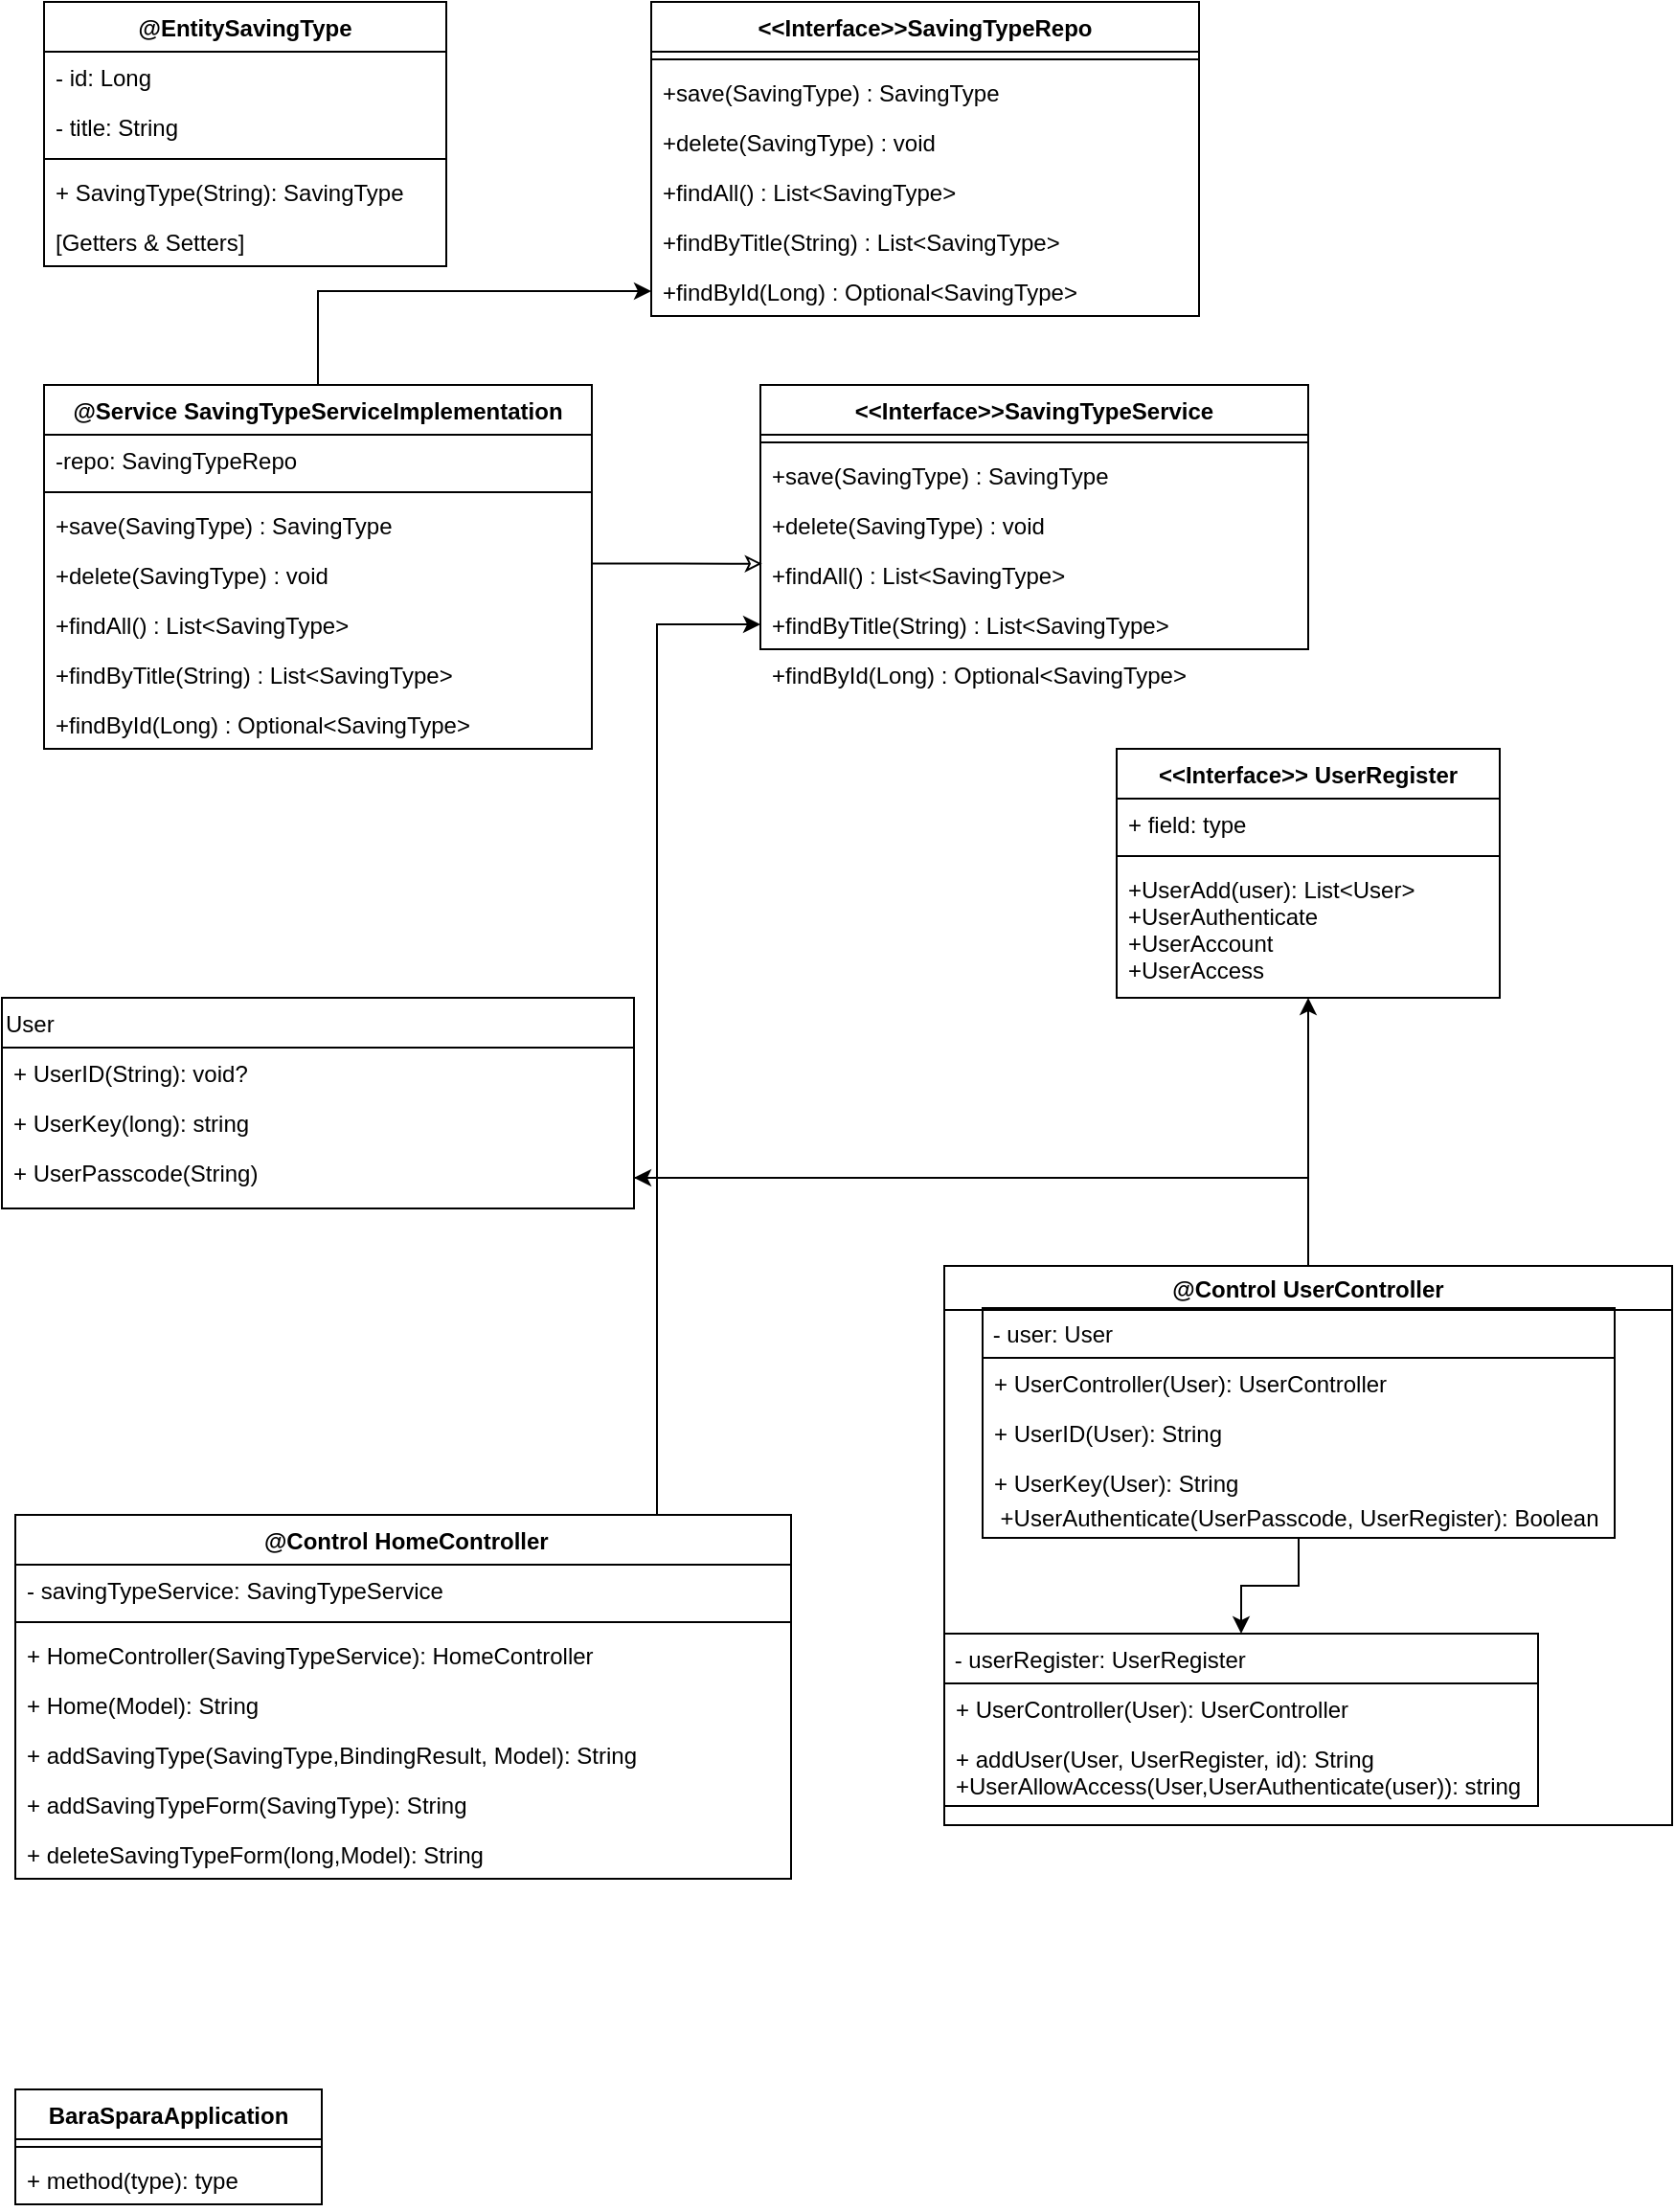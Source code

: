 <mxfile version="13.8.2" type="onedrive"><diagram id="UPOV53XJPt46uaujTBaV" name="Page-1"><mxGraphModel dx="1718" dy="936" grid="1" gridSize="10" guides="1" tooltips="1" connect="1" arrows="1" fold="1" page="1" pageScale="1" pageWidth="827" pageHeight="1169" math="0" shadow="0"><root><mxCell id="0"/><mxCell id="1" parent="0"/><mxCell id="iRIm101KUKBQ2ktEbunz-2" style="edgeStyle=orthogonalEdgeStyle;rounded=0;orthogonalLoop=1;jettySize=auto;html=1;entryX=0;entryY=0.5;entryDx=0;entryDy=0;" edge="1" parent="1" source="X53S201gnLeGKAmgcMss-23" target="2w_KGNxN2NJNlrG-rZb2-15"><mxGeometry relative="1" as="geometry"><Array as="points"><mxPoint x="360" y="335"/></Array></mxGeometry></mxCell><mxCell id="X53S201gnLeGKAmgcMss-23" value=" @Control HomeController" style="swimlane;fontStyle=1;align=center;verticalAlign=top;childLayout=stackLayout;horizontal=1;startSize=26;horizontalStack=0;resizeParent=1;resizeParentMax=0;resizeLast=0;collapsible=1;marginBottom=0;" parent="1" vertex="1"><mxGeometry x="25" y="800" width="405" height="190" as="geometry"/></mxCell><mxCell id="X53S201gnLeGKAmgcMss-24" value="- savingTypeService: SavingTypeService" style="text;strokeColor=none;fillColor=none;align=left;verticalAlign=top;spacingLeft=4;spacingRight=4;overflow=hidden;rotatable=0;points=[[0,0.5],[1,0.5]];portConstraint=eastwest;" parent="X53S201gnLeGKAmgcMss-23" vertex="1"><mxGeometry y="26" width="405" height="26" as="geometry"/></mxCell><mxCell id="X53S201gnLeGKAmgcMss-25" value="" style="line;strokeWidth=1;fillColor=none;align=left;verticalAlign=middle;spacingTop=-1;spacingLeft=3;spacingRight=3;rotatable=0;labelPosition=right;points=[];portConstraint=eastwest;" parent="X53S201gnLeGKAmgcMss-23" vertex="1"><mxGeometry y="52" width="405" height="8" as="geometry"/></mxCell><mxCell id="X53S201gnLeGKAmgcMss-26" value="+ HomeController(SavingTypeService): HomeController" style="text;strokeColor=none;fillColor=none;align=left;verticalAlign=top;spacingLeft=4;spacingRight=4;overflow=hidden;rotatable=0;points=[[0,0.5],[1,0.5]];portConstraint=eastwest;" parent="X53S201gnLeGKAmgcMss-23" vertex="1"><mxGeometry y="60" width="405" height="26" as="geometry"/></mxCell><mxCell id="2w_KGNxN2NJNlrG-rZb2-46" value="+ Home(Model): String" style="text;strokeColor=none;fillColor=none;align=left;verticalAlign=top;spacingLeft=4;spacingRight=4;overflow=hidden;rotatable=0;points=[[0,0.5],[1,0.5]];portConstraint=eastwest;" parent="X53S201gnLeGKAmgcMss-23" vertex="1"><mxGeometry y="86" width="405" height="26" as="geometry"/></mxCell><mxCell id="2w_KGNxN2NJNlrG-rZb2-47" value="+ addSavingType(SavingType,BindingResult, Model): String" style="text;strokeColor=none;fillColor=none;align=left;verticalAlign=top;spacingLeft=4;spacingRight=4;overflow=hidden;rotatable=0;points=[[0,0.5],[1,0.5]];portConstraint=eastwest;" parent="X53S201gnLeGKAmgcMss-23" vertex="1"><mxGeometry y="112" width="405" height="26" as="geometry"/></mxCell><mxCell id="2w_KGNxN2NJNlrG-rZb2-48" value="+ addSavingTypeForm(SavingType): String" style="text;strokeColor=none;fillColor=none;align=left;verticalAlign=top;spacingLeft=4;spacingRight=4;overflow=hidden;rotatable=0;points=[[0,0.5],[1,0.5]];portConstraint=eastwest;" parent="X53S201gnLeGKAmgcMss-23" vertex="1"><mxGeometry y="138" width="405" height="26" as="geometry"/></mxCell><mxCell id="2w_KGNxN2NJNlrG-rZb2-49" value="+ deleteSavingTypeForm(long,Model): String" style="text;strokeColor=none;fillColor=none;align=left;verticalAlign=top;spacingLeft=4;spacingRight=4;overflow=hidden;rotatable=0;points=[[0,0.5],[1,0.5]];portConstraint=eastwest;" parent="X53S201gnLeGKAmgcMss-23" vertex="1"><mxGeometry y="164" width="405" height="26" as="geometry"/></mxCell><mxCell id="X53S201gnLeGKAmgcMss-1" value="&lt;&lt;Interface&gt;&gt;SavingTypeRepo" style="swimlane;fontStyle=1;align=center;verticalAlign=top;childLayout=stackLayout;horizontal=1;startSize=26;horizontalStack=0;resizeParent=1;resizeParentMax=0;resizeLast=0;collapsible=1;marginBottom=0;" parent="1" vertex="1"><mxGeometry x="357" y="10" width="286" height="164" as="geometry"/></mxCell><mxCell id="X53S201gnLeGKAmgcMss-3" value="" style="line;strokeWidth=1;fillColor=none;align=left;verticalAlign=middle;spacingTop=-1;spacingLeft=3;spacingRight=3;rotatable=0;labelPosition=right;points=[];portConstraint=eastwest;" parent="X53S201gnLeGKAmgcMss-1" vertex="1"><mxGeometry y="26" width="286" height="8" as="geometry"/></mxCell><mxCell id="X53S201gnLeGKAmgcMss-4" value="+save(SavingType) : SavingType" style="text;strokeColor=none;fillColor=none;align=left;verticalAlign=top;spacingLeft=4;spacingRight=4;overflow=hidden;rotatable=0;points=[[0,0.5],[1,0.5]];portConstraint=eastwest;" parent="X53S201gnLeGKAmgcMss-1" vertex="1"><mxGeometry y="34" width="286" height="26" as="geometry"/></mxCell><mxCell id="2w_KGNxN2NJNlrG-rZb2-6" value="+delete(SavingType) : void" style="text;strokeColor=none;fillColor=none;align=left;verticalAlign=top;spacingLeft=4;spacingRight=4;overflow=hidden;rotatable=0;points=[[0,0.5],[1,0.5]];portConstraint=eastwest;" parent="X53S201gnLeGKAmgcMss-1" vertex="1"><mxGeometry y="60" width="286" height="26" as="geometry"/></mxCell><mxCell id="2w_KGNxN2NJNlrG-rZb2-7" value="+findAll() : List&lt;SavingType&gt;" style="text;strokeColor=none;fillColor=none;align=left;verticalAlign=top;spacingLeft=4;spacingRight=4;overflow=hidden;rotatable=0;points=[[0,0.5],[1,0.5]];portConstraint=eastwest;" parent="X53S201gnLeGKAmgcMss-1" vertex="1"><mxGeometry y="86" width="286" height="26" as="geometry"/></mxCell><mxCell id="2w_KGNxN2NJNlrG-rZb2-8" value="+findByTitle(String) : List&lt;SavingType&gt;" style="text;strokeColor=none;fillColor=none;align=left;verticalAlign=top;spacingLeft=4;spacingRight=4;overflow=hidden;rotatable=0;points=[[0,0.5],[1,0.5]];portConstraint=eastwest;" parent="X53S201gnLeGKAmgcMss-1" vertex="1"><mxGeometry y="112" width="286" height="26" as="geometry"/></mxCell><mxCell id="2w_KGNxN2NJNlrG-rZb2-9" value="+findById(Long) : Optional&lt;SavingType&gt;" style="text;strokeColor=none;fillColor=none;align=left;verticalAlign=top;spacingLeft=4;spacingRight=4;overflow=hidden;rotatable=0;points=[[0,0.5],[1,0.5]];portConstraint=eastwest;" parent="X53S201gnLeGKAmgcMss-1" vertex="1"><mxGeometry y="138" width="286" height="26" as="geometry"/></mxCell><mxCell id="2w_KGNxN2NJNlrG-rZb2-41" style="edgeStyle=orthogonalEdgeStyle;rounded=0;orthogonalLoop=1;jettySize=auto;html=1;entryX=0.003;entryY=0.282;entryDx=0;entryDy=0;entryPerimeter=0;endArrow=classic;endFill=0;" parent="1" source="2w_KGNxN2NJNlrG-rZb2-20" target="2w_KGNxN2NJNlrG-rZb2-14" edge="1"><mxGeometry relative="1" as="geometry"><Array as="points"><mxPoint x="370" y="303"/></Array></mxGeometry></mxCell><mxCell id="2w_KGNxN2NJNlrG-rZb2-42" style="edgeStyle=orthogonalEdgeStyle;rounded=0;orthogonalLoop=1;jettySize=auto;html=1;entryX=0;entryY=0.5;entryDx=0;entryDy=0;" parent="1" source="2w_KGNxN2NJNlrG-rZb2-20" target="2w_KGNxN2NJNlrG-rZb2-9" edge="1"><mxGeometry relative="1" as="geometry"/></mxCell><mxCell id="2w_KGNxN2NJNlrG-rZb2-20" value="@Service SavingTypeServiceImplementation" style="swimlane;fontStyle=1;align=center;verticalAlign=top;childLayout=stackLayout;horizontal=1;startSize=26;horizontalStack=0;resizeParent=1;resizeParentMax=0;resizeLast=0;collapsible=1;marginBottom=0;" parent="1" vertex="1"><mxGeometry x="40" y="210" width="286" height="190" as="geometry"><mxRectangle x="357" y="610" width="290" height="26" as="alternateBounds"/></mxGeometry></mxCell><mxCell id="2w_KGNxN2NJNlrG-rZb2-30" value="-repo: SavingTypeRepo" style="text;strokeColor=none;fillColor=none;align=left;verticalAlign=top;spacingLeft=4;spacingRight=4;overflow=hidden;rotatable=0;points=[[0,0.5],[1,0.5]];portConstraint=eastwest;" parent="2w_KGNxN2NJNlrG-rZb2-20" vertex="1"><mxGeometry y="26" width="286" height="26" as="geometry"/></mxCell><mxCell id="2w_KGNxN2NJNlrG-rZb2-21" value="" style="line;strokeWidth=1;fillColor=none;align=left;verticalAlign=middle;spacingTop=-1;spacingLeft=3;spacingRight=3;rotatable=0;labelPosition=right;points=[];portConstraint=eastwest;" parent="2w_KGNxN2NJNlrG-rZb2-20" vertex="1"><mxGeometry y="52" width="286" height="8" as="geometry"/></mxCell><mxCell id="2w_KGNxN2NJNlrG-rZb2-22" value="+save(SavingType) : SavingType" style="text;strokeColor=none;fillColor=none;align=left;verticalAlign=top;spacingLeft=4;spacingRight=4;overflow=hidden;rotatable=0;points=[[0,0.5],[1,0.5]];portConstraint=eastwest;" parent="2w_KGNxN2NJNlrG-rZb2-20" vertex="1"><mxGeometry y="60" width="286" height="26" as="geometry"/></mxCell><mxCell id="2w_KGNxN2NJNlrG-rZb2-23" value="+delete(SavingType) : void" style="text;strokeColor=none;fillColor=none;align=left;verticalAlign=top;spacingLeft=4;spacingRight=4;overflow=hidden;rotatable=0;points=[[0,0.5],[1,0.5]];portConstraint=eastwest;" parent="2w_KGNxN2NJNlrG-rZb2-20" vertex="1"><mxGeometry y="86" width="286" height="26" as="geometry"/></mxCell><mxCell id="2w_KGNxN2NJNlrG-rZb2-24" value="+findAll() : List&lt;SavingType&gt;" style="text;strokeColor=none;fillColor=none;align=left;verticalAlign=top;spacingLeft=4;spacingRight=4;overflow=hidden;rotatable=0;points=[[0,0.5],[1,0.5]];portConstraint=eastwest;" parent="2w_KGNxN2NJNlrG-rZb2-20" vertex="1"><mxGeometry y="112" width="286" height="26" as="geometry"/></mxCell><mxCell id="2w_KGNxN2NJNlrG-rZb2-25" value="+findByTitle(String) : List&lt;SavingType&gt;" style="text;strokeColor=none;fillColor=none;align=left;verticalAlign=top;spacingLeft=4;spacingRight=4;overflow=hidden;rotatable=0;points=[[0,0.5],[1,0.5]];portConstraint=eastwest;" parent="2w_KGNxN2NJNlrG-rZb2-20" vertex="1"><mxGeometry y="138" width="286" height="26" as="geometry"/></mxCell><mxCell id="2w_KGNxN2NJNlrG-rZb2-26" value="+findById(Long) : Optional&lt;SavingType&gt;" style="text;strokeColor=none;fillColor=none;align=left;verticalAlign=top;spacingLeft=4;spacingRight=4;overflow=hidden;rotatable=0;points=[[0,0.5],[1,0.5]];portConstraint=eastwest;" parent="2w_KGNxN2NJNlrG-rZb2-20" vertex="1"><mxGeometry y="164" width="286" height="26" as="geometry"/></mxCell><mxCell id="2w_KGNxN2NJNlrG-rZb2-10" value="&lt;&lt;Interface&gt;&gt;SavingTypeService" style="swimlane;fontStyle=1;align=center;verticalAlign=top;childLayout=stackLayout;horizontal=1;startSize=26;horizontalStack=0;resizeParent=1;resizeParentMax=0;resizeLast=0;collapsible=1;marginBottom=0;" parent="1" vertex="1"><mxGeometry x="414" y="210" width="286" height="138" as="geometry"/></mxCell><mxCell id="2w_KGNxN2NJNlrG-rZb2-11" value="" style="line;strokeWidth=1;fillColor=none;align=left;verticalAlign=middle;spacingTop=-1;spacingLeft=3;spacingRight=3;rotatable=0;labelPosition=right;points=[];portConstraint=eastwest;" parent="2w_KGNxN2NJNlrG-rZb2-10" vertex="1"><mxGeometry y="26" width="286" height="8" as="geometry"/></mxCell><mxCell id="2w_KGNxN2NJNlrG-rZb2-12" value="+save(SavingType) : SavingType" style="text;strokeColor=none;fillColor=none;align=left;verticalAlign=top;spacingLeft=4;spacingRight=4;overflow=hidden;rotatable=0;points=[[0,0.5],[1,0.5]];portConstraint=eastwest;" parent="2w_KGNxN2NJNlrG-rZb2-10" vertex="1"><mxGeometry y="34" width="286" height="26" as="geometry"/></mxCell><mxCell id="2w_KGNxN2NJNlrG-rZb2-13" value="+delete(SavingType) : void" style="text;strokeColor=none;fillColor=none;align=left;verticalAlign=top;spacingLeft=4;spacingRight=4;overflow=hidden;rotatable=0;points=[[0,0.5],[1,0.5]];portConstraint=eastwest;" parent="2w_KGNxN2NJNlrG-rZb2-10" vertex="1"><mxGeometry y="60" width="286" height="26" as="geometry"/></mxCell><mxCell id="2w_KGNxN2NJNlrG-rZb2-14" value="+findAll() : List&lt;SavingType&gt;" style="text;strokeColor=none;fillColor=none;align=left;verticalAlign=top;spacingLeft=4;spacingRight=4;overflow=hidden;rotatable=0;points=[[0,0.5],[1,0.5]];portConstraint=eastwest;" parent="2w_KGNxN2NJNlrG-rZb2-10" vertex="1"><mxGeometry y="86" width="286" height="26" as="geometry"/></mxCell><mxCell id="2w_KGNxN2NJNlrG-rZb2-15" value="+findByTitle(String) : List&lt;SavingType&gt;" style="text;strokeColor=none;fillColor=none;align=left;verticalAlign=top;spacingLeft=4;spacingRight=4;overflow=hidden;rotatable=0;points=[[0,0.5],[1,0.5]];portConstraint=eastwest;" parent="2w_KGNxN2NJNlrG-rZb2-10" vertex="1"><mxGeometry y="112" width="286" height="26" as="geometry"/></mxCell><mxCell id="X53S201gnLeGKAmgcMss-5" value="@EntitySavingType" style="swimlane;fontStyle=1;align=center;verticalAlign=top;childLayout=stackLayout;horizontal=1;startSize=26;horizontalStack=0;resizeParent=1;resizeParentMax=0;resizeLast=0;collapsible=1;marginBottom=0;" parent="1" vertex="1"><mxGeometry x="40" y="10" width="210" height="138" as="geometry"/></mxCell><mxCell id="X53S201gnLeGKAmgcMss-6" value="- id: Long&#xA;" style="text;strokeColor=none;fillColor=none;align=left;verticalAlign=top;spacingLeft=4;spacingRight=4;overflow=hidden;rotatable=0;points=[[0,0.5],[1,0.5]];portConstraint=eastwest;" parent="X53S201gnLeGKAmgcMss-5" vertex="1"><mxGeometry y="26" width="210" height="26" as="geometry"/></mxCell><mxCell id="2w_KGNxN2NJNlrG-rZb2-1" value="- title: String&#xA;" style="text;strokeColor=none;fillColor=none;align=left;verticalAlign=top;spacingLeft=4;spacingRight=4;overflow=hidden;rotatable=0;points=[[0,0.5],[1,0.5]];portConstraint=eastwest;" parent="X53S201gnLeGKAmgcMss-5" vertex="1"><mxGeometry y="52" width="210" height="26" as="geometry"/></mxCell><mxCell id="X53S201gnLeGKAmgcMss-7" value="" style="line;strokeWidth=1;fillColor=none;align=left;verticalAlign=middle;spacingTop=-1;spacingLeft=3;spacingRight=3;rotatable=0;labelPosition=right;points=[];portConstraint=eastwest;" parent="X53S201gnLeGKAmgcMss-5" vertex="1"><mxGeometry y="78" width="210" height="8" as="geometry"/></mxCell><mxCell id="X53S201gnLeGKAmgcMss-8" value="+ SavingType(String): SavingType" style="text;strokeColor=none;fillColor=none;align=left;verticalAlign=top;spacingLeft=4;spacingRight=4;overflow=hidden;rotatable=0;points=[[0,0.5],[1,0.5]];portConstraint=eastwest;" parent="X53S201gnLeGKAmgcMss-5" vertex="1"><mxGeometry y="86" width="210" height="26" as="geometry"/></mxCell><mxCell id="2w_KGNxN2NJNlrG-rZb2-2" value="[Getters &amp; Setters]" style="text;strokeColor=none;fillColor=none;align=left;verticalAlign=top;spacingLeft=4;spacingRight=4;overflow=hidden;rotatable=0;points=[[0,0.5],[1,0.5]];portConstraint=eastwest;" parent="X53S201gnLeGKAmgcMss-5" vertex="1"><mxGeometry y="112" width="210" height="26" as="geometry"/></mxCell><mxCell id="eeIHZY7p8bbHrmFOEWPB-21" value="&lt;&lt;Interface&gt;&gt; UserRegister" style="swimlane;fontStyle=1;align=center;verticalAlign=top;childLayout=stackLayout;horizontal=1;startSize=26;horizontalStack=0;resizeParent=1;resizeParentMax=0;resizeLast=0;collapsible=1;marginBottom=0;" parent="1" vertex="1"><mxGeometry x="600" y="400" width="200" height="130" as="geometry"/></mxCell><mxCell id="eeIHZY7p8bbHrmFOEWPB-22" value="+ field: type" style="text;strokeColor=none;fillColor=none;align=left;verticalAlign=top;spacingLeft=4;spacingRight=4;overflow=hidden;rotatable=0;points=[[0,0.5],[1,0.5]];portConstraint=eastwest;" parent="eeIHZY7p8bbHrmFOEWPB-21" vertex="1"><mxGeometry y="26" width="200" height="26" as="geometry"/></mxCell><mxCell id="eeIHZY7p8bbHrmFOEWPB-23" value="" style="line;strokeWidth=1;fillColor=none;align=left;verticalAlign=middle;spacingTop=-1;spacingLeft=3;spacingRight=3;rotatable=0;labelPosition=right;points=[];portConstraint=eastwest;" parent="eeIHZY7p8bbHrmFOEWPB-21" vertex="1"><mxGeometry y="52" width="200" height="8" as="geometry"/></mxCell><mxCell id="eeIHZY7p8bbHrmFOEWPB-24" value="+UserAdd(user): List&lt;User&gt;&#xA;+UserAuthenticate&#xA;+UserAccount&#xA;+UserAccess" style="text;strokeColor=none;fillColor=none;align=left;verticalAlign=top;spacingLeft=4;spacingRight=4;overflow=hidden;rotatable=0;points=[[0,0.5],[1,0.5]];portConstraint=eastwest;" parent="eeIHZY7p8bbHrmFOEWPB-21" vertex="1"><mxGeometry y="60" width="200" height="70" as="geometry"/></mxCell><mxCell id="eeIHZY7p8bbHrmFOEWPB-13" value="User" style="swimlane;fontStyle=0;childLayout=stackLayout;horizontal=1;startSize=26;fillColor=none;horizontalStack=0;resizeParent=1;resizeParentMax=0;resizeLast=0;collapsible=1;marginBottom=0;align=left;" parent="1" vertex="1"><mxGeometry x="18" y="530" width="330" height="110" as="geometry"/></mxCell><mxCell id="eeIHZY7p8bbHrmFOEWPB-14" value="+ UserID(String): void?" style="text;strokeColor=none;fillColor=none;align=left;verticalAlign=top;spacingLeft=4;spacingRight=4;overflow=hidden;rotatable=0;points=[[0,0.5],[1,0.5]];portConstraint=eastwest;" parent="eeIHZY7p8bbHrmFOEWPB-13" vertex="1"><mxGeometry y="26" width="330" height="26" as="geometry"/></mxCell><mxCell id="eeIHZY7p8bbHrmFOEWPB-15" value="+ UserKey(long): string&#xA;" style="text;strokeColor=none;fillColor=none;align=left;verticalAlign=top;spacingLeft=4;spacingRight=4;overflow=hidden;rotatable=0;points=[[0,0.5],[1,0.5]];portConstraint=eastwest;" parent="eeIHZY7p8bbHrmFOEWPB-13" vertex="1"><mxGeometry y="52" width="330" height="26" as="geometry"/></mxCell><mxCell id="eeIHZY7p8bbHrmFOEWPB-16" value="+ UserPasscode(String)" style="text;strokeColor=none;fillColor=none;align=left;verticalAlign=top;spacingLeft=4;spacingRight=4;overflow=hidden;rotatable=0;points=[[0,0.5],[1,0.5]];portConstraint=eastwest;" parent="eeIHZY7p8bbHrmFOEWPB-13" vertex="1"><mxGeometry y="78" width="330" height="32" as="geometry"/></mxCell><mxCell id="X53S201gnLeGKAmgcMss-19" value="BaraSparaApplication" style="swimlane;fontStyle=1;align=center;verticalAlign=top;childLayout=stackLayout;horizontal=1;startSize=26;horizontalStack=0;resizeParent=1;resizeParentMax=0;resizeLast=0;collapsible=1;marginBottom=0;" parent="1" vertex="1"><mxGeometry x="25" y="1100" width="160" height="60" as="geometry"/></mxCell><mxCell id="X53S201gnLeGKAmgcMss-21" value="" style="line;strokeWidth=1;fillColor=none;align=left;verticalAlign=middle;spacingTop=-1;spacingLeft=3;spacingRight=3;rotatable=0;labelPosition=right;points=[];portConstraint=eastwest;" parent="X53S201gnLeGKAmgcMss-19" vertex="1"><mxGeometry y="26" width="160" height="8" as="geometry"/></mxCell><mxCell id="X53S201gnLeGKAmgcMss-22" value="+ method(type): type" style="text;strokeColor=none;fillColor=none;align=left;verticalAlign=top;spacingLeft=4;spacingRight=4;overflow=hidden;rotatable=0;points=[[0,0.5],[1,0.5]];portConstraint=eastwest;" parent="X53S201gnLeGKAmgcMss-19" vertex="1"><mxGeometry y="34" width="160" height="26" as="geometry"/></mxCell><mxCell id="eeIHZY7p8bbHrmFOEWPB-18" style="edgeStyle=orthogonalEdgeStyle;rounded=0;orthogonalLoop=1;jettySize=auto;html=1;" parent="1" source="eeIHZY7p8bbHrmFOEWPB-1" target="eeIHZY7p8bbHrmFOEWPB-16" edge="1"><mxGeometry relative="1" as="geometry"/></mxCell><mxCell id="eeIHZY7p8bbHrmFOEWPB-1" value="@Control UserController" style="swimlane;" parent="1" vertex="1"><mxGeometry x="510" y="670" width="380" height="292" as="geometry"/></mxCell><mxCell id="eeIHZY7p8bbHrmFOEWPB-12" value="" style="edgeStyle=orthogonalEdgeStyle;rounded=0;orthogonalLoop=1;jettySize=auto;html=1;" parent="eeIHZY7p8bbHrmFOEWPB-1" source="eeIHZY7p8bbHrmFOEWPB-3" target="eeIHZY7p8bbHrmFOEWPB-8" edge="1"><mxGeometry relative="1" as="geometry"/></mxCell><mxCell id="eeIHZY7p8bbHrmFOEWPB-3" value=" - user: User" style="swimlane;fontStyle=0;childLayout=stackLayout;horizontal=1;startSize=26;fillColor=none;horizontalStack=0;resizeParent=1;resizeParentMax=0;resizeLast=0;collapsible=1;marginBottom=0;align=left;" parent="eeIHZY7p8bbHrmFOEWPB-1" vertex="1"><mxGeometry x="20" y="22" width="330" height="120" as="geometry"><mxRectangle y="22" width="100" height="26" as="alternateBounds"/></mxGeometry></mxCell><mxCell id="eeIHZY7p8bbHrmFOEWPB-4" value="+ UserController(User): UserController" style="text;strokeColor=none;fillColor=none;align=left;verticalAlign=top;spacingLeft=4;spacingRight=4;overflow=hidden;rotatable=0;points=[[0,0.5],[1,0.5]];portConstraint=eastwest;" parent="eeIHZY7p8bbHrmFOEWPB-3" vertex="1"><mxGeometry y="26" width="330" height="26" as="geometry"/></mxCell><mxCell id="eeIHZY7p8bbHrmFOEWPB-5" value="+ UserID(User): String" style="text;strokeColor=none;fillColor=none;align=left;verticalAlign=top;spacingLeft=4;spacingRight=4;overflow=hidden;rotatable=0;points=[[0,0.5],[1,0.5]];portConstraint=eastwest;" parent="eeIHZY7p8bbHrmFOEWPB-3" vertex="1"><mxGeometry y="52" width="330" height="26" as="geometry"/></mxCell><mxCell id="eeIHZY7p8bbHrmFOEWPB-6" value="+ UserKey(User): String&#xA;" style="text;strokeColor=none;fillColor=none;align=left;verticalAlign=top;spacingLeft=4;spacingRight=4;overflow=hidden;rotatable=0;points=[[0,0.5],[1,0.5]];portConstraint=eastwest;" parent="eeIHZY7p8bbHrmFOEWPB-3" vertex="1"><mxGeometry y="78" width="330" height="22" as="geometry"/></mxCell><mxCell id="eeIHZY7p8bbHrmFOEWPB-19" value="+UserAuthenticate(UserPasscode, UserRegister): Boolean" style="text;html=1;align=center;verticalAlign=middle;resizable=0;points=[];autosize=1;" parent="eeIHZY7p8bbHrmFOEWPB-3" vertex="1"><mxGeometry y="100" width="330" height="20" as="geometry"/></mxCell><mxCell id="eeIHZY7p8bbHrmFOEWPB-8" value=" - userRegister: UserRegister" style="swimlane;fontStyle=0;childLayout=stackLayout;horizontal=1;startSize=26;fillColor=none;horizontalStack=0;resizeParent=1;resizeParentMax=0;resizeLast=0;collapsible=1;marginBottom=0;align=left;" parent="eeIHZY7p8bbHrmFOEWPB-1" vertex="1"><mxGeometry y="192" width="310" height="90" as="geometry"><mxRectangle y="22" width="100" height="26" as="alternateBounds"/></mxGeometry></mxCell><mxCell id="eeIHZY7p8bbHrmFOEWPB-9" value="+ UserController(User): UserController" style="text;strokeColor=none;fillColor=none;align=left;verticalAlign=top;spacingLeft=4;spacingRight=4;overflow=hidden;rotatable=0;points=[[0,0.5],[1,0.5]];portConstraint=eastwest;" parent="eeIHZY7p8bbHrmFOEWPB-8" vertex="1"><mxGeometry y="26" width="310" height="26" as="geometry"/></mxCell><mxCell id="eeIHZY7p8bbHrmFOEWPB-10" value="+ addUser(User, UserRegister, id): String&#xA;+UserAllowAccess(User,UserAuthenticate(user)): string" style="text;strokeColor=none;fillColor=none;align=left;verticalAlign=top;spacingLeft=4;spacingRight=4;overflow=hidden;rotatable=0;points=[[0,0.5],[1,0.5]];portConstraint=eastwest;" parent="eeIHZY7p8bbHrmFOEWPB-8" vertex="1"><mxGeometry y="52" width="310" height="38" as="geometry"/></mxCell><mxCell id="eeIHZY7p8bbHrmFOEWPB-17" style="edgeStyle=orthogonalEdgeStyle;rounded=0;orthogonalLoop=1;jettySize=auto;html=1;" parent="1" source="eeIHZY7p8bbHrmFOEWPB-16" target="eeIHZY7p8bbHrmFOEWPB-21" edge="1"><mxGeometry relative="1" as="geometry"><mxPoint x="820" y="490" as="targetPoint"/></mxGeometry></mxCell><mxCell id="2w_KGNxN2NJNlrG-rZb2-16" value="+findById(Long) : Optional&lt;SavingType&gt;" style="text;strokeColor=none;fillColor=none;align=left;verticalAlign=top;spacingLeft=4;spacingRight=4;overflow=hidden;rotatable=0;points=[[0,0.5],[1,0.5]];portConstraint=eastwest;" parent="1" vertex="1"><mxGeometry x="414" y="348" width="286" height="26" as="geometry"/></mxCell></root></mxGraphModel></diagram></mxfile>